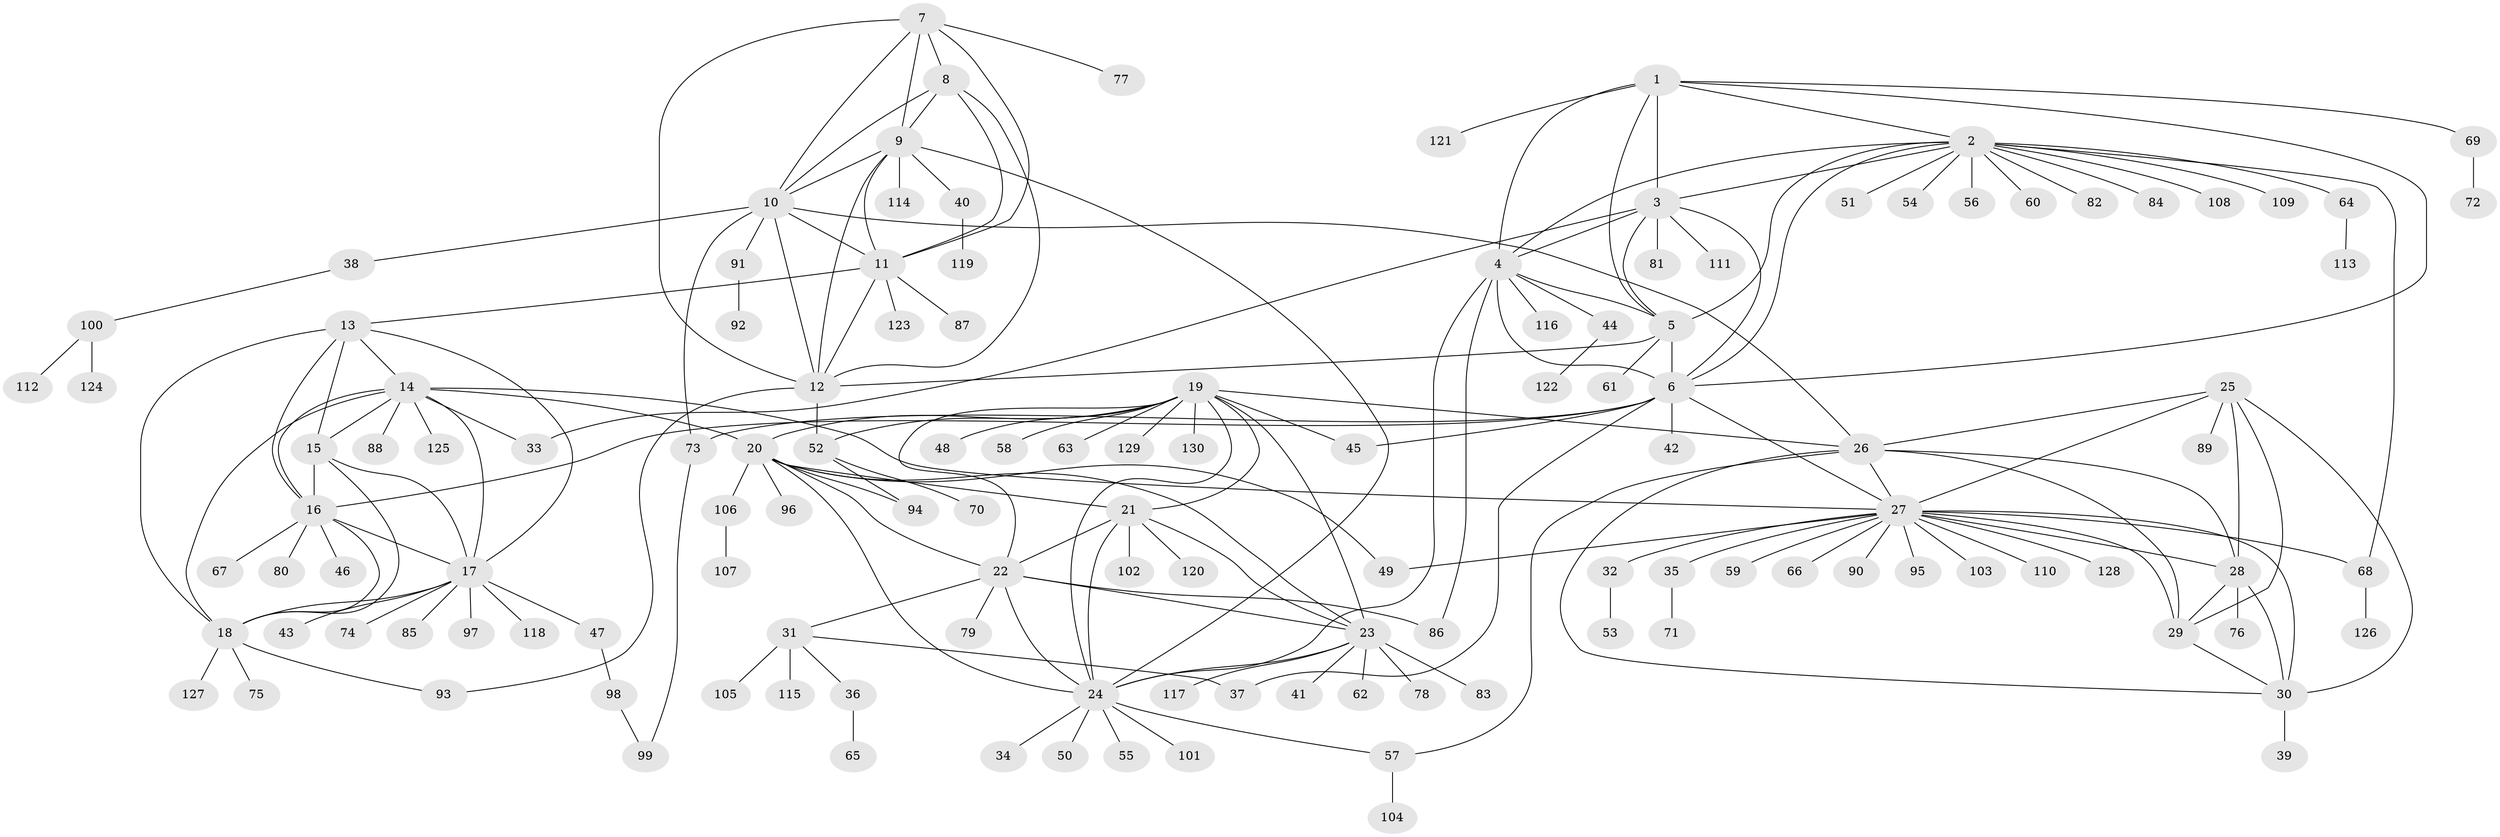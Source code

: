 // Generated by graph-tools (version 1.1) at 2025/15/03/09/25 04:15:59]
// undirected, 130 vertices, 197 edges
graph export_dot {
graph [start="1"]
  node [color=gray90,style=filled];
  1;
  2;
  3;
  4;
  5;
  6;
  7;
  8;
  9;
  10;
  11;
  12;
  13;
  14;
  15;
  16;
  17;
  18;
  19;
  20;
  21;
  22;
  23;
  24;
  25;
  26;
  27;
  28;
  29;
  30;
  31;
  32;
  33;
  34;
  35;
  36;
  37;
  38;
  39;
  40;
  41;
  42;
  43;
  44;
  45;
  46;
  47;
  48;
  49;
  50;
  51;
  52;
  53;
  54;
  55;
  56;
  57;
  58;
  59;
  60;
  61;
  62;
  63;
  64;
  65;
  66;
  67;
  68;
  69;
  70;
  71;
  72;
  73;
  74;
  75;
  76;
  77;
  78;
  79;
  80;
  81;
  82;
  83;
  84;
  85;
  86;
  87;
  88;
  89;
  90;
  91;
  92;
  93;
  94;
  95;
  96;
  97;
  98;
  99;
  100;
  101;
  102;
  103;
  104;
  105;
  106;
  107;
  108;
  109;
  110;
  111;
  112;
  113;
  114;
  115;
  116;
  117;
  118;
  119;
  120;
  121;
  122;
  123;
  124;
  125;
  126;
  127;
  128;
  129;
  130;
  1 -- 2;
  1 -- 3;
  1 -- 4;
  1 -- 5;
  1 -- 6;
  1 -- 69;
  1 -- 121;
  2 -- 3;
  2 -- 4;
  2 -- 5;
  2 -- 6;
  2 -- 51;
  2 -- 54;
  2 -- 56;
  2 -- 60;
  2 -- 64;
  2 -- 68;
  2 -- 82;
  2 -- 84;
  2 -- 108;
  2 -- 109;
  3 -- 4;
  3 -- 5;
  3 -- 6;
  3 -- 33;
  3 -- 81;
  3 -- 111;
  4 -- 5;
  4 -- 6;
  4 -- 24;
  4 -- 44;
  4 -- 86;
  4 -- 116;
  5 -- 6;
  5 -- 12;
  5 -- 61;
  6 -- 16;
  6 -- 27;
  6 -- 37;
  6 -- 42;
  6 -- 45;
  6 -- 73;
  7 -- 8;
  7 -- 9;
  7 -- 10;
  7 -- 11;
  7 -- 12;
  7 -- 77;
  8 -- 9;
  8 -- 10;
  8 -- 11;
  8 -- 12;
  9 -- 10;
  9 -- 11;
  9 -- 12;
  9 -- 24;
  9 -- 40;
  9 -- 114;
  10 -- 11;
  10 -- 12;
  10 -- 26;
  10 -- 38;
  10 -- 73;
  10 -- 91;
  11 -- 12;
  11 -- 13;
  11 -- 87;
  11 -- 123;
  12 -- 52;
  12 -- 93;
  13 -- 14;
  13 -- 15;
  13 -- 16;
  13 -- 17;
  13 -- 18;
  14 -- 15;
  14 -- 16;
  14 -- 17;
  14 -- 18;
  14 -- 20;
  14 -- 27;
  14 -- 33;
  14 -- 88;
  14 -- 125;
  15 -- 16;
  15 -- 17;
  15 -- 18;
  16 -- 17;
  16 -- 18;
  16 -- 46;
  16 -- 67;
  16 -- 80;
  17 -- 18;
  17 -- 43;
  17 -- 47;
  17 -- 74;
  17 -- 85;
  17 -- 97;
  17 -- 118;
  18 -- 75;
  18 -- 93;
  18 -- 127;
  19 -- 20;
  19 -- 21;
  19 -- 22;
  19 -- 23;
  19 -- 24;
  19 -- 26;
  19 -- 45;
  19 -- 48;
  19 -- 52;
  19 -- 58;
  19 -- 63;
  19 -- 129;
  19 -- 130;
  20 -- 21;
  20 -- 22;
  20 -- 23;
  20 -- 24;
  20 -- 49;
  20 -- 94;
  20 -- 96;
  20 -- 106;
  21 -- 22;
  21 -- 23;
  21 -- 24;
  21 -- 102;
  21 -- 120;
  22 -- 23;
  22 -- 24;
  22 -- 31;
  22 -- 79;
  22 -- 86;
  23 -- 24;
  23 -- 41;
  23 -- 62;
  23 -- 78;
  23 -- 83;
  23 -- 117;
  24 -- 34;
  24 -- 50;
  24 -- 55;
  24 -- 57;
  24 -- 101;
  25 -- 26;
  25 -- 27;
  25 -- 28;
  25 -- 29;
  25 -- 30;
  25 -- 89;
  26 -- 27;
  26 -- 28;
  26 -- 29;
  26 -- 30;
  26 -- 57;
  27 -- 28;
  27 -- 29;
  27 -- 30;
  27 -- 32;
  27 -- 35;
  27 -- 49;
  27 -- 59;
  27 -- 66;
  27 -- 68;
  27 -- 90;
  27 -- 95;
  27 -- 103;
  27 -- 110;
  27 -- 128;
  28 -- 29;
  28 -- 30;
  28 -- 76;
  29 -- 30;
  30 -- 39;
  31 -- 36;
  31 -- 37;
  31 -- 105;
  31 -- 115;
  32 -- 53;
  35 -- 71;
  36 -- 65;
  38 -- 100;
  40 -- 119;
  44 -- 122;
  47 -- 98;
  52 -- 70;
  52 -- 94;
  57 -- 104;
  64 -- 113;
  68 -- 126;
  69 -- 72;
  73 -- 99;
  91 -- 92;
  98 -- 99;
  100 -- 112;
  100 -- 124;
  106 -- 107;
}
